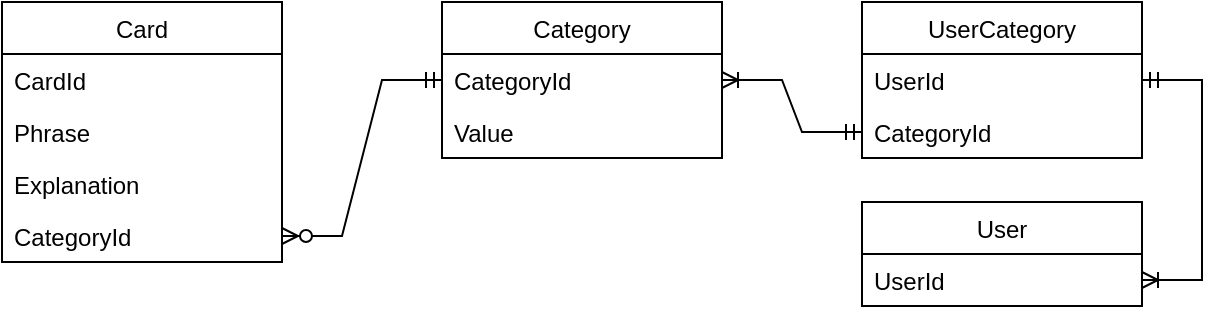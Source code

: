 <mxfile version="16.5.1" type="device"><diagram id="onJu90jbklqy0i4ZmJHu" name="Page-1"><mxGraphModel dx="759" dy="490" grid="1" gridSize="10" guides="1" tooltips="1" connect="1" arrows="1" fold="1" page="1" pageScale="1" pageWidth="850" pageHeight="1100" math="0" shadow="0"><root><mxCell id="0"/><mxCell id="1" parent="0"/><mxCell id="DSWuZIRzrkFVOMm1RAXj-1" value="Card" style="swimlane;fontStyle=0;childLayout=stackLayout;horizontal=1;startSize=26;fillColor=none;horizontalStack=0;resizeParent=1;resizeParentMax=0;resizeLast=0;collapsible=1;marginBottom=0;" vertex="1" parent="1"><mxGeometry x="130" y="170" width="140" height="130" as="geometry"/></mxCell><mxCell id="DSWuZIRzrkFVOMm1RAXj-10" value="CardId" style="text;strokeColor=none;fillColor=none;align=left;verticalAlign=top;spacingLeft=4;spacingRight=4;overflow=hidden;rotatable=0;points=[[0,0.5],[1,0.5]];portConstraint=eastwest;" vertex="1" parent="DSWuZIRzrkFVOMm1RAXj-1"><mxGeometry y="26" width="140" height="26" as="geometry"/></mxCell><mxCell id="DSWuZIRzrkFVOMm1RAXj-2" value="Phrase" style="text;strokeColor=none;fillColor=none;align=left;verticalAlign=top;spacingLeft=4;spacingRight=4;overflow=hidden;rotatable=0;points=[[0,0.5],[1,0.5]];portConstraint=eastwest;" vertex="1" parent="DSWuZIRzrkFVOMm1RAXj-1"><mxGeometry y="52" width="140" height="26" as="geometry"/></mxCell><mxCell id="DSWuZIRzrkFVOMm1RAXj-3" value="Explanation" style="text;strokeColor=none;fillColor=none;align=left;verticalAlign=top;spacingLeft=4;spacingRight=4;overflow=hidden;rotatable=0;points=[[0,0.5],[1,0.5]];portConstraint=eastwest;" vertex="1" parent="DSWuZIRzrkFVOMm1RAXj-1"><mxGeometry y="78" width="140" height="26" as="geometry"/></mxCell><mxCell id="DSWuZIRzrkFVOMm1RAXj-4" value="CategoryId" style="text;strokeColor=none;fillColor=none;align=left;verticalAlign=top;spacingLeft=4;spacingRight=4;overflow=hidden;rotatable=0;points=[[0,0.5],[1,0.5]];portConstraint=eastwest;" vertex="1" parent="DSWuZIRzrkFVOMm1RAXj-1"><mxGeometry y="104" width="140" height="26" as="geometry"/></mxCell><mxCell id="DSWuZIRzrkFVOMm1RAXj-5" value="Category" style="swimlane;fontStyle=0;childLayout=stackLayout;horizontal=1;startSize=26;fillColor=none;horizontalStack=0;resizeParent=1;resizeParentMax=0;resizeLast=0;collapsible=1;marginBottom=0;" vertex="1" parent="1"><mxGeometry x="350" y="170" width="140" height="78" as="geometry"/></mxCell><mxCell id="DSWuZIRzrkFVOMm1RAXj-6" value="CategoryId" style="text;strokeColor=none;fillColor=none;align=left;verticalAlign=top;spacingLeft=4;spacingRight=4;overflow=hidden;rotatable=0;points=[[0,0.5],[1,0.5]];portConstraint=eastwest;" vertex="1" parent="DSWuZIRzrkFVOMm1RAXj-5"><mxGeometry y="26" width="140" height="26" as="geometry"/></mxCell><mxCell id="DSWuZIRzrkFVOMm1RAXj-7" value="Value" style="text;strokeColor=none;fillColor=none;align=left;verticalAlign=top;spacingLeft=4;spacingRight=4;overflow=hidden;rotatable=0;points=[[0,0.5],[1,0.5]];portConstraint=eastwest;" vertex="1" parent="DSWuZIRzrkFVOMm1RAXj-5"><mxGeometry y="52" width="140" height="26" as="geometry"/></mxCell><mxCell id="DSWuZIRzrkFVOMm1RAXj-11" value="User" style="swimlane;fontStyle=0;childLayout=stackLayout;horizontal=1;startSize=26;fillColor=none;horizontalStack=0;resizeParent=1;resizeParentMax=0;resizeLast=0;collapsible=1;marginBottom=0;" vertex="1" parent="1"><mxGeometry x="560" y="270" width="140" height="52" as="geometry"/></mxCell><mxCell id="DSWuZIRzrkFVOMm1RAXj-12" value="UserId" style="text;strokeColor=none;fillColor=none;align=left;verticalAlign=top;spacingLeft=4;spacingRight=4;overflow=hidden;rotatable=0;points=[[0,0.5],[1,0.5]];portConstraint=eastwest;" vertex="1" parent="DSWuZIRzrkFVOMm1RAXj-11"><mxGeometry y="26" width="140" height="26" as="geometry"/></mxCell><mxCell id="DSWuZIRzrkFVOMm1RAXj-16" value="UserCategory" style="swimlane;fontStyle=0;childLayout=stackLayout;horizontal=1;startSize=26;fillColor=none;horizontalStack=0;resizeParent=1;resizeParentMax=0;resizeLast=0;collapsible=1;marginBottom=0;" vertex="1" parent="1"><mxGeometry x="560" y="170" width="140" height="78" as="geometry"/></mxCell><mxCell id="DSWuZIRzrkFVOMm1RAXj-17" value="UserId" style="text;strokeColor=none;fillColor=none;align=left;verticalAlign=top;spacingLeft=4;spacingRight=4;overflow=hidden;rotatable=0;points=[[0,0.5],[1,0.5]];portConstraint=eastwest;" vertex="1" parent="DSWuZIRzrkFVOMm1RAXj-16"><mxGeometry y="26" width="140" height="26" as="geometry"/></mxCell><mxCell id="DSWuZIRzrkFVOMm1RAXj-20" value="CategoryId" style="text;strokeColor=none;fillColor=none;align=left;verticalAlign=top;spacingLeft=4;spacingRight=4;overflow=hidden;rotatable=0;points=[[0,0.5],[1,0.5]];portConstraint=eastwest;" vertex="1" parent="DSWuZIRzrkFVOMm1RAXj-16"><mxGeometry y="52" width="140" height="26" as="geometry"/></mxCell><mxCell id="DSWuZIRzrkFVOMm1RAXj-27" value="" style="edgeStyle=entityRelationEdgeStyle;fontSize=12;html=1;endArrow=ERzeroToMany;startArrow=ERmandOne;rounded=0;" edge="1" parent="1" source="DSWuZIRzrkFVOMm1RAXj-6" target="DSWuZIRzrkFVOMm1RAXj-4"><mxGeometry width="100" height="100" relative="1" as="geometry"><mxPoint x="430" y="380" as="sourcePoint"/><mxPoint x="530" y="280" as="targetPoint"/></mxGeometry></mxCell><mxCell id="DSWuZIRzrkFVOMm1RAXj-29" value="" style="edgeStyle=entityRelationEdgeStyle;fontSize=12;html=1;endArrow=ERoneToMany;startArrow=ERmandOne;rounded=0;" edge="1" parent="1" source="DSWuZIRzrkFVOMm1RAXj-20" target="DSWuZIRzrkFVOMm1RAXj-6"><mxGeometry width="100" height="100" relative="1" as="geometry"><mxPoint x="430" y="380" as="sourcePoint"/><mxPoint x="530" y="280" as="targetPoint"/></mxGeometry></mxCell><mxCell id="DSWuZIRzrkFVOMm1RAXj-30" value="" style="edgeStyle=entityRelationEdgeStyle;fontSize=12;html=1;endArrow=ERoneToMany;startArrow=ERmandOne;rounded=0;" edge="1" parent="1" source="DSWuZIRzrkFVOMm1RAXj-17" target="DSWuZIRzrkFVOMm1RAXj-12"><mxGeometry width="100" height="100" relative="1" as="geometry"><mxPoint x="430" y="380" as="sourcePoint"/><mxPoint x="530" y="280" as="targetPoint"/></mxGeometry></mxCell></root></mxGraphModel></diagram></mxfile>